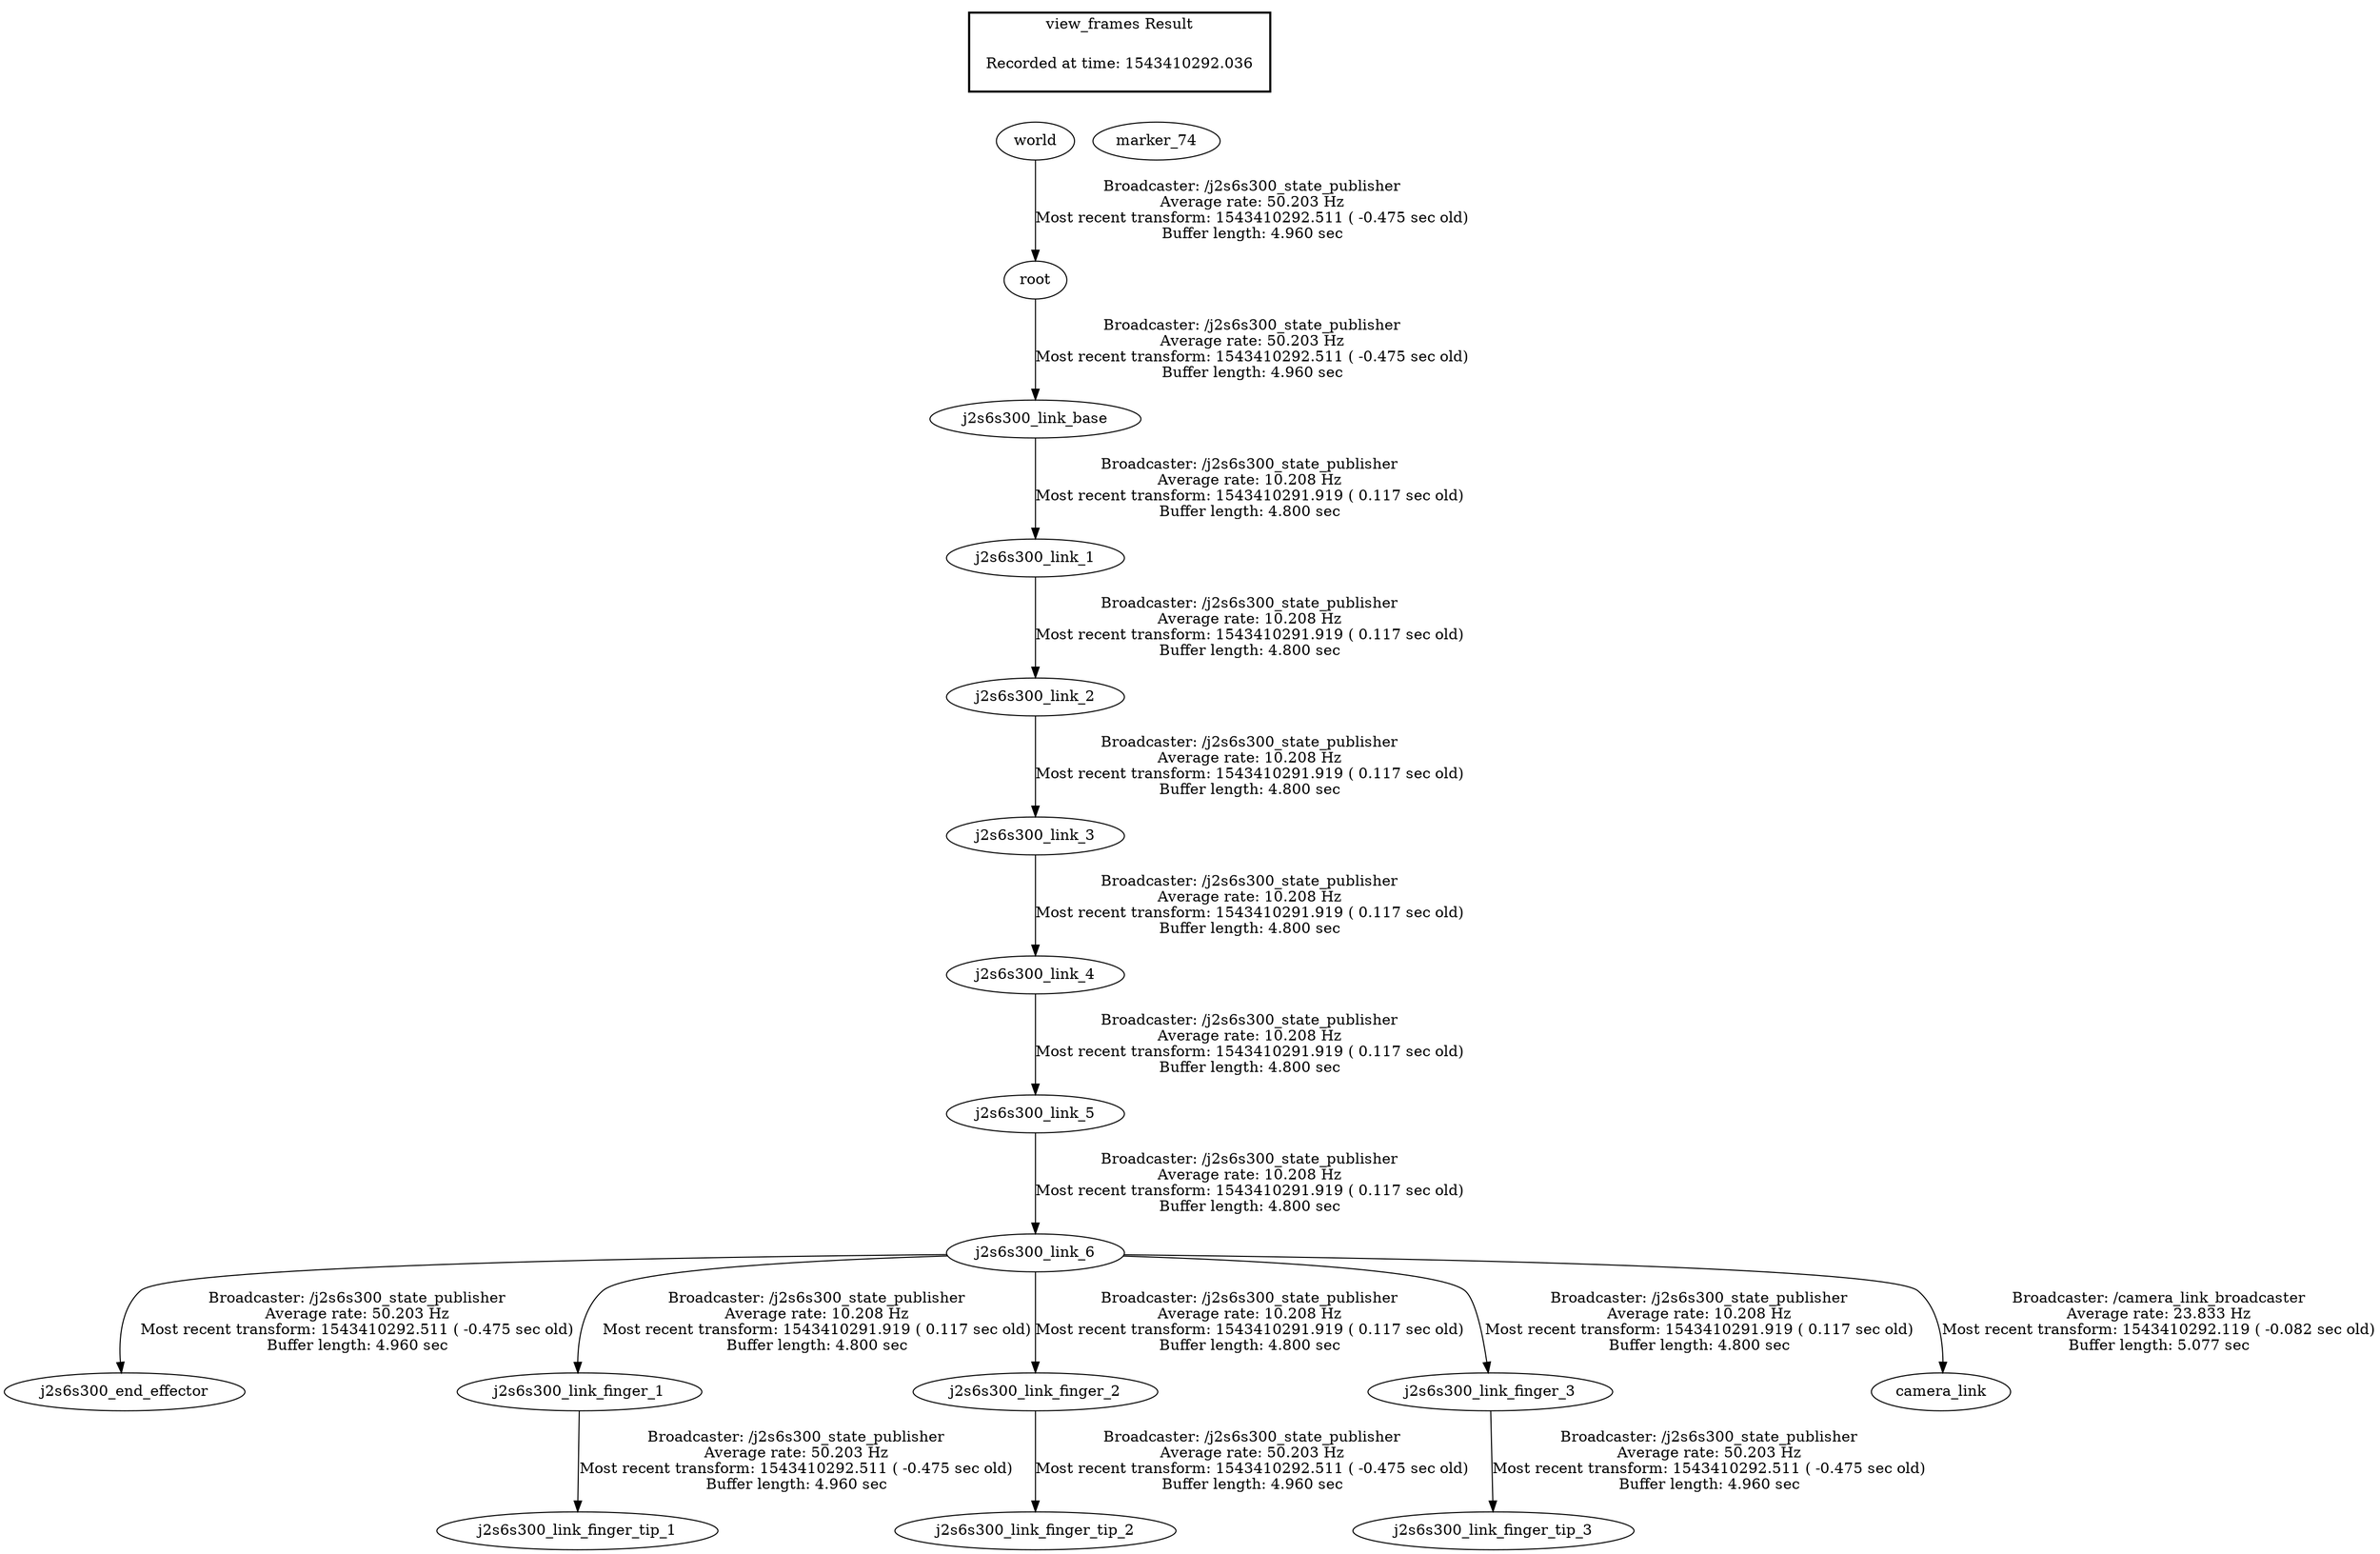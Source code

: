 digraph G {
"world" -> "root"[label="Broadcaster: /j2s6s300_state_publisher\nAverage rate: 50.203 Hz\nMost recent transform: 1543410292.511 ( -0.475 sec old)\nBuffer length: 4.960 sec\n"];
"root" -> "j2s6s300_link_base"[label="Broadcaster: /j2s6s300_state_publisher\nAverage rate: 50.203 Hz\nMost recent transform: 1543410292.511 ( -0.475 sec old)\nBuffer length: 4.960 sec\n"];
"j2s6s300_link_6" -> "j2s6s300_end_effector"[label="Broadcaster: /j2s6s300_state_publisher\nAverage rate: 50.203 Hz\nMost recent transform: 1543410292.511 ( -0.475 sec old)\nBuffer length: 4.960 sec\n"];
"j2s6s300_link_5" -> "j2s6s300_link_6"[label="Broadcaster: /j2s6s300_state_publisher\nAverage rate: 10.208 Hz\nMost recent transform: 1543410291.919 ( 0.117 sec old)\nBuffer length: 4.800 sec\n"];
"j2s6s300_link_finger_1" -> "j2s6s300_link_finger_tip_1"[label="Broadcaster: /j2s6s300_state_publisher\nAverage rate: 50.203 Hz\nMost recent transform: 1543410292.511 ( -0.475 sec old)\nBuffer length: 4.960 sec\n"];
"j2s6s300_link_6" -> "j2s6s300_link_finger_1"[label="Broadcaster: /j2s6s300_state_publisher\nAverage rate: 10.208 Hz\nMost recent transform: 1543410291.919 ( 0.117 sec old)\nBuffer length: 4.800 sec\n"];
"j2s6s300_link_finger_2" -> "j2s6s300_link_finger_tip_2"[label="Broadcaster: /j2s6s300_state_publisher\nAverage rate: 50.203 Hz\nMost recent transform: 1543410292.511 ( -0.475 sec old)\nBuffer length: 4.960 sec\n"];
"j2s6s300_link_6" -> "j2s6s300_link_finger_2"[label="Broadcaster: /j2s6s300_state_publisher\nAverage rate: 10.208 Hz\nMost recent transform: 1543410291.919 ( 0.117 sec old)\nBuffer length: 4.800 sec\n"];
"j2s6s300_link_finger_3" -> "j2s6s300_link_finger_tip_3"[label="Broadcaster: /j2s6s300_state_publisher\nAverage rate: 50.203 Hz\nMost recent transform: 1543410292.511 ( -0.475 sec old)\nBuffer length: 4.960 sec\n"];
"j2s6s300_link_6" -> "j2s6s300_link_finger_3"[label="Broadcaster: /j2s6s300_state_publisher\nAverage rate: 10.208 Hz\nMost recent transform: 1543410291.919 ( 0.117 sec old)\nBuffer length: 4.800 sec\n"];
"j2s6s300_link_6" -> "camera_link"[label="Broadcaster: /camera_link_broadcaster\nAverage rate: 23.833 Hz\nMost recent transform: 1543410292.119 ( -0.082 sec old)\nBuffer length: 5.077 sec\n"];
"j2s6s300_link_base" -> "j2s6s300_link_1"[label="Broadcaster: /j2s6s300_state_publisher\nAverage rate: 10.208 Hz\nMost recent transform: 1543410291.919 ( 0.117 sec old)\nBuffer length: 4.800 sec\n"];
"j2s6s300_link_1" -> "j2s6s300_link_2"[label="Broadcaster: /j2s6s300_state_publisher\nAverage rate: 10.208 Hz\nMost recent transform: 1543410291.919 ( 0.117 sec old)\nBuffer length: 4.800 sec\n"];
"j2s6s300_link_2" -> "j2s6s300_link_3"[label="Broadcaster: /j2s6s300_state_publisher\nAverage rate: 10.208 Hz\nMost recent transform: 1543410291.919 ( 0.117 sec old)\nBuffer length: 4.800 sec\n"];
"j2s6s300_link_3" -> "j2s6s300_link_4"[label="Broadcaster: /j2s6s300_state_publisher\nAverage rate: 10.208 Hz\nMost recent transform: 1543410291.919 ( 0.117 sec old)\nBuffer length: 4.800 sec\n"];
"j2s6s300_link_4" -> "j2s6s300_link_5"[label="Broadcaster: /j2s6s300_state_publisher\nAverage rate: 10.208 Hz\nMost recent transform: 1543410291.919 ( 0.117 sec old)\nBuffer length: 4.800 sec\n"];
edge [style=invis];
 subgraph cluster_legend { style=bold; color=black; label ="view_frames Result";
"Recorded at time: 1543410292.036"[ shape=plaintext ] ;
 }->"world";
edge [style=invis];
 subgraph cluster_legend { style=bold; color=black; label ="view_frames Result";
"Recorded at time: 1543410292.036"[ shape=plaintext ] ;
 }->"marker_74";
}